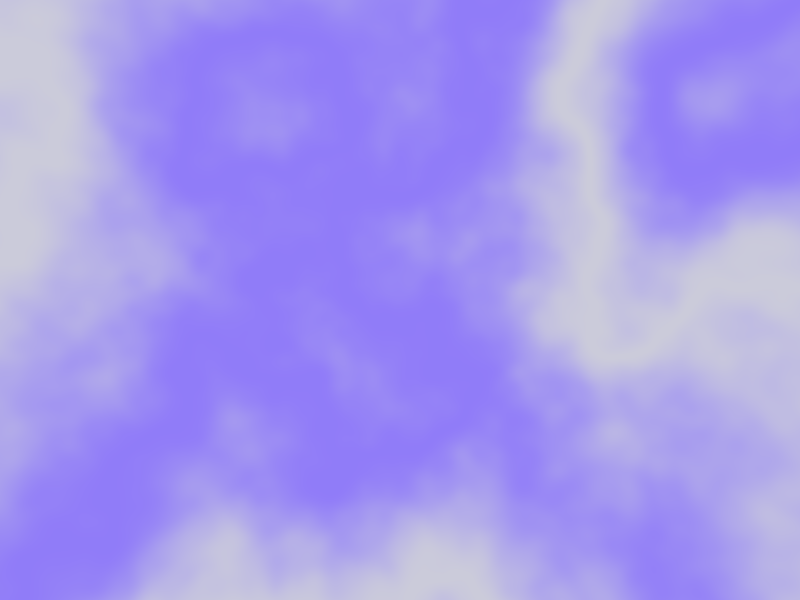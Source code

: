 #include "colors.inc"
#include "textures.inc"

light_source {
  <0, 100, -30>
  color White
}

camera {
  location <0, 20, -30> 
  look_at <0, 0, 0>
  right image_width/image_height*x 
}

sky_sphere {
  pigment {
    agate 
    frequency 0.4
    color_map {
      [0.0 rgb <0.6, 0.6, 0.7>]
      [0.5 rgb <0.2, 0.1, 1>]
    }
    scale 0.1 * clock
  }
}

 

